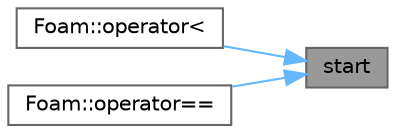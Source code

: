 digraph "start"
{
 // LATEX_PDF_SIZE
  bgcolor="transparent";
  edge [fontname=Helvetica,fontsize=10,labelfontname=Helvetica,labelfontsize=10];
  node [fontname=Helvetica,fontsize=10,shape=box,height=0.2,width=0.4];
  rankdir="RL";
  Node1 [id="Node000001",label="start",height=0.2,width=0.4,color="gray40", fillcolor="grey60", style="filled", fontcolor="black",tooltip=" "];
  Node1 -> Node2 [id="edge1_Node000001_Node000002",dir="back",color="steelblue1",style="solid",tooltip=" "];
  Node2 [id="Node000002",label="Foam::operator\<",height=0.2,width=0.4,color="grey40", fillcolor="white", style="filled",URL="$namespaceFoam.html#a117dd34a5d787dbfb39071a2ad95203c",tooltip=" "];
  Node1 -> Node3 [id="edge2_Node000001_Node000003",dir="back",color="steelblue1",style="solid",tooltip=" "];
  Node3 [id="Node000003",label="Foam::operator==",height=0.2,width=0.4,color="grey40", fillcolor="white", style="filled",URL="$namespaceFoam.html#a95fa1fa12eb7c8e281d4dc5574318fe6",tooltip=" "];
}
